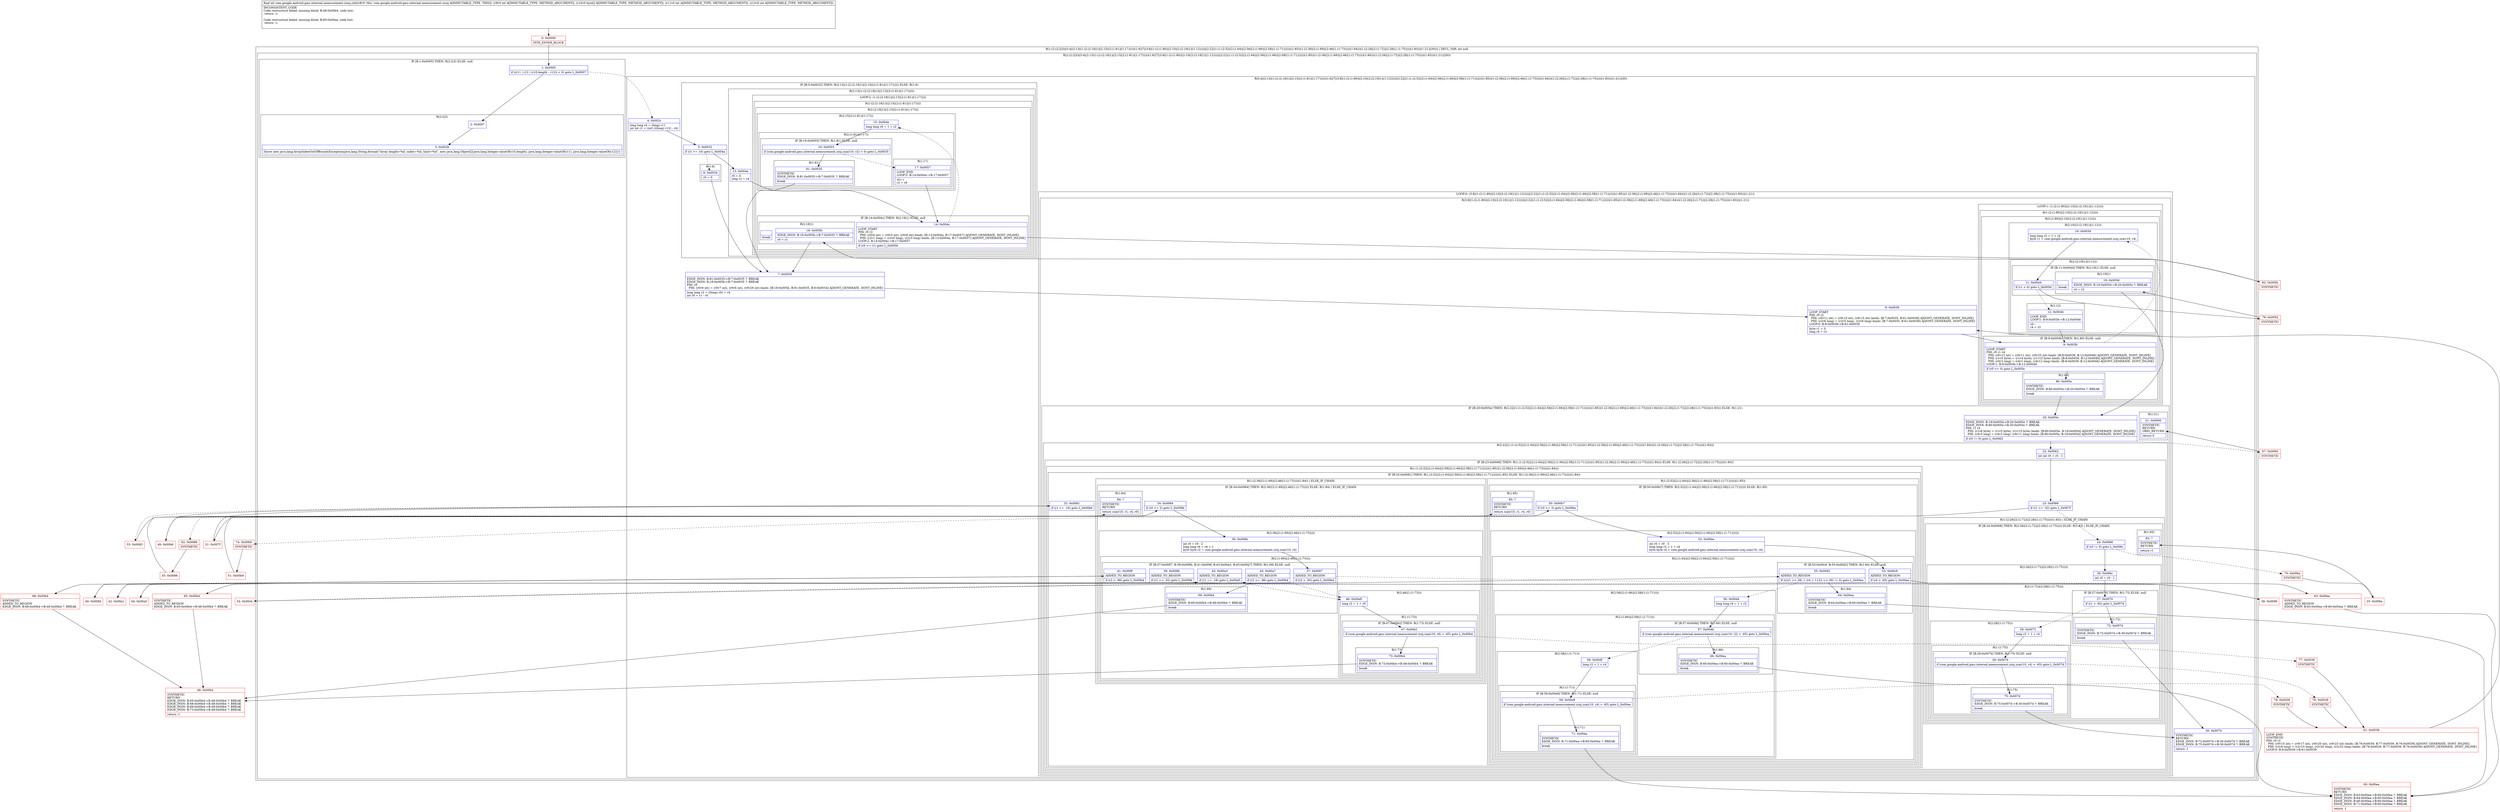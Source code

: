 digraph "CFG forcom.google.android.gms.internal.measurement.zzxq.zzb(I[BII)I" {
subgraph cluster_Region_938437310 {
label = "R(1:(2:(2:2|3)|(5:4|(2:13|(1:(2:(2:18|1)|(2:15|(2:(1:81)|(1:17))))))(1:6)|7|(3:8|(1:(2:(1:80)|(2:10|(2:(2:19|1)|(1:12)))))|(2:22|(1:(1:(2:52|(2:(1:64)|(2:56|(2:(1:66)|(2:58|(1:(1:71)))))))(1:85))(1:(2:36|(2:(1:69)|(2:46|(1:(1:73)))))(1:84)))(1:(2:26|(2:(1:72)|(2:28|(1:(1:75)))))(1:83)))(1:21))|30))) | DECL_VAR: int null\l";
node [shape=record,color=blue];
subgraph cluster_Region_227122521 {
label = "R(2:(2:2|3)|(5:4|(2:13|(1:(2:(2:18|1)|(2:15|(2:(1:81)|(1:17))))))(1:6)|7|(3:8|(1:(2:(1:80)|(2:10|(2:(2:19|1)|(1:12)))))|(2:22|(1:(1:(2:52|(2:(1:64)|(2:56|(2:(1:66)|(2:58|(1:(1:71)))))))(1:85))(1:(2:36|(2:(1:69)|(2:46|(1:(1:73)))))(1:84)))(1:(2:26|(2:(1:72)|(2:28|(1:(1:75)))))(1:83)))(1:21))|30))";
node [shape=record,color=blue];
subgraph cluster_IfRegion_1690499864 {
label = "IF [B:1:0x0005] THEN: R(2:2|3) ELSE: null";
node [shape=record,color=blue];
Node_1 [shape=record,label="{1\:\ 0x0005|if ((r11 \| r12 \| (r10.length \- r12)) \< 0) goto L_0x0007\l}"];
subgraph cluster_Region_1734279697 {
label = "R(2:2|3)";
node [shape=record,color=blue];
Node_2 [shape=record,label="{2\:\ 0x0007}"];
Node_3 [shape=record,label="{3\:\ 0x002b|throw new java.lang.ArrayIndexOutOfBoundsException(java.lang.String.format(\"Array length=%d, index=%d, limit=%d\", new java.lang.Object[]\{java.lang.Integer.valueOf(r10.length), java.lang.Integer.valueOf(r11), java.lang.Integer.valueOf(r12)\}))\l}"];
}
}
subgraph cluster_Region_767803289 {
label = "R(5:4|(2:13|(1:(2:(2:18|1)|(2:15|(2:(1:81)|(1:17))))))(1:6)|7|(3:8|(1:(2:(1:80)|(2:10|(2:(2:19|1)|(1:12)))))|(2:22|(1:(1:(2:52|(2:(1:64)|(2:56|(2:(1:66)|(2:58|(1:(1:71)))))))(1:85))(1:(2:36|(2:(1:69)|(2:46|(1:(1:73)))))(1:84)))(1:(2:26|(2:(1:72)|(2:28|(1:(1:75)))))(1:83)))(1:21))|30)";
node [shape=record,color=blue];
Node_4 [shape=record,label="{4\:\ 0x002c|long long r4 = (long) r11\lint int r1 = (int) (((long) r12) \- r4)\l}"];
subgraph cluster_IfRegion_2120375244 {
label = "IF [B:5:0x0032] THEN: R(2:13|(1:(2:(2:18|1)|(2:15|(2:(1:81)|(1:17)))))) ELSE: R(1:6)";
node [shape=record,color=blue];
Node_5 [shape=record,label="{5\:\ 0x0032|if (r1 \>= 16) goto L_0x004a\l}"];
subgraph cluster_Region_1004651320 {
label = "R(2:13|(1:(2:(2:18|1)|(2:15|(2:(1:81)|(1:17))))))";
node [shape=record,color=blue];
Node_13 [shape=record,label="{13\:\ 0x004a|r0 = 0\llong r2 = r4\l}"];
subgraph cluster_LoopRegion_732511966 {
label = "LOOP:2: (1:(2:(2:18|1)|(2:15|(2:(1:81)|(1:17)))))";
node [shape=record,color=blue];
subgraph cluster_Region_1779113383 {
label = "R(1:(2:(2:18|1)|(2:15|(2:(1:81)|(1:17)))))";
node [shape=record,color=blue];
subgraph cluster_Region_425865669 {
label = "R(2:(2:18|1)|(2:15|(2:(1:81)|(1:17))))";
node [shape=record,color=blue];
subgraph cluster_IfRegion_131548243 {
label = "IF [B:14:0x004c] THEN: R(2:18|1) ELSE: null";
node [shape=record,color=blue];
Node_14 [shape=record,label="{14\:\ 0x004c|LOOP_START\lPHI: r0 r2 \l  PHI: (r0v6 int) = (r0v5 int), (r0v8 int) binds: [B:13:0x004a, B:17:0x0057] A[DONT_GENERATE, DONT_INLINE]\l  PHI: (r2v1 long) = (r2v0 long), (r2v3 long) binds: [B:13:0x004a, B:17:0x0057] A[DONT_GENERATE, DONT_INLINE]\lLOOP:2: B:14:0x004c\-\>B:17:0x0057\l|if (r0 \>= r1) goto L_0x005b\l}"];
subgraph cluster_Region_928517191 {
label = "R(2:18|1)";
node [shape=record,color=blue];
Node_18 [shape=record,label="{18\:\ 0x005b|EDGE_INSN: B:18:0x005b\-\>B:7:0x0035 ?: BREAK  \l|r0 = r1\l}"];
Node_InsnContainer_104003442 [shape=record,label="{|break\l}"];
}
}
subgraph cluster_Region_1401770597 {
label = "R(2:15|(2:(1:81)|(1:17)))";
node [shape=record,color=blue];
Node_15 [shape=record,label="{15\:\ 0x004e|long long r6 = 1 + r2\l}"];
subgraph cluster_Region_1687119524 {
label = "R(2:(1:81)|(1:17))";
node [shape=record,color=blue];
subgraph cluster_IfRegion_616580711 {
label = "IF [B:16:0x0055] THEN: R(1:81) ELSE: null";
node [shape=record,color=blue];
Node_16 [shape=record,label="{16\:\ 0x0055|if (com.google.android.gms.internal.measurement.zzxj.zza(r10, r2) \< 0) goto L_0x0035\l}"];
subgraph cluster_Region_1448851895 {
label = "R(1:81)";
node [shape=record,color=blue];
Node_81 [shape=record,label="{81\:\ 0x0035|SYNTHETIC\lEDGE_INSN: B:81:0x0035\-\>B:7:0x0035 ?: BREAK  \l|break\l}"];
}
}
subgraph cluster_Region_43377047 {
label = "R(1:17)";
node [shape=record,color=blue];
Node_17 [shape=record,label="{17\:\ 0x0057|LOOP_END\lLOOP:2: B:14:0x004c\-\>B:17:0x0057\l|r0++\lr2 = r6\l}"];
}
}
}
}
}
}
}
subgraph cluster_Region_1858434610 {
label = "R(1:6)";
node [shape=record,color=blue];
Node_6 [shape=record,label="{6\:\ 0x0034|r0 = 0\l}"];
}
}
Node_7 [shape=record,label="{7\:\ 0x0035|EDGE_INSN: B:81:0x0035\-\>B:7:0x0035 ?: BREAK  \lEDGE_INSN: B:18:0x005b\-\>B:7:0x0035 ?: BREAK  \lPHI: r0 \l  PHI: (r0v9 int) = (r0v7 int), (r0v6 int), (r0v26 int) binds: [B:18:0x005b, B:81:0x0035, B:6:0x0034] A[DONT_GENERATE, DONT_INLINE]\l|long long r2 = ((long) r0) + r4\lint r0 = r1 \- r0\l}"];
subgraph cluster_LoopRegion_1589597856 {
label = "LOOP:0: (3:8|(1:(2:(1:80)|(2:10|(2:(2:19|1)|(1:12)))))|(2:22|(1:(1:(2:52|(2:(1:64)|(2:56|(2:(1:66)|(2:58|(1:(1:71)))))))(1:85))(1:(2:36|(2:(1:69)|(2:46|(1:(1:73)))))(1:84)))(1:(2:26|(2:(1:72)|(2:28|(1:(1:75)))))(1:83)))(1:21))";
node [shape=record,color=blue];
subgraph cluster_Region_1404563449 {
label = "R(3:8|(1:(2:(1:80)|(2:10|(2:(2:19|1)|(1:12)))))|(2:22|(1:(1:(2:52|(2:(1:64)|(2:56|(2:(1:66)|(2:58|(1:(1:71)))))))(1:85))(1:(2:36|(2:(1:69)|(2:46|(1:(1:73)))))(1:84)))(1:(2:26|(2:(1:72)|(2:28|(1:(1:75)))))(1:83)))(1:21))";
node [shape=record,color=blue];
Node_8 [shape=record,label="{8\:\ 0x0039|LOOP_START\lPHI: r0 r2 \l  PHI: (r0v11 int) = (r0v10 int), (r0v15 int) binds: [B:7:0x0035, B:61:0x0039] A[DONT_GENERATE, DONT_INLINE]\l  PHI: (r2v6 long) = (r2v5 long), (r2v8 long) binds: [B:7:0x0035, B:61:0x0039] A[DONT_GENERATE, DONT_INLINE]\lLOOP:0: B:8:0x0039\-\>B:61:0x0039\l|byte r1 = 0\llong r4 = r2\l}"];
subgraph cluster_LoopRegion_1336386402 {
label = "LOOP:1: (1:(2:(1:80)|(2:10|(2:(2:19|1)|(1:12)))))";
node [shape=record,color=blue];
subgraph cluster_Region_1350719092 {
label = "R(1:(2:(1:80)|(2:10|(2:(2:19|1)|(1:12)))))";
node [shape=record,color=blue];
subgraph cluster_Region_1528814546 {
label = "R(2:(1:80)|(2:10|(2:(2:19|1)|(1:12))))";
node [shape=record,color=blue];
subgraph cluster_IfRegion_373193399 {
label = "IF [B:9:0x003b] THEN: R(1:80) ELSE: null";
node [shape=record,color=blue];
Node_9 [shape=record,label="{9\:\ 0x003b|LOOP_START\lPHI: r0 r1 r4 \l  PHI: (r0v12 int) = (r0v11 int), (r0v25 int) binds: [B:8:0x0039, B:12:0x0046] A[DONT_GENERATE, DONT_INLINE]\l  PHI: (r1v5 byte) = (r1v4 byte), (r1v15 byte) binds: [B:8:0x0039, B:12:0x0046] A[DONT_GENERATE, DONT_INLINE]\l  PHI: (r4v2 long) = (r4v1 long), (r4v12 long) binds: [B:8:0x0039, B:12:0x0046] A[DONT_GENERATE, DONT_INLINE]\lLOOP:1: B:9:0x003b\-\>B:12:0x0046\l|if (r0 \<= 0) goto L_0x005e\l}"];
subgraph cluster_Region_2133957703 {
label = "R(1:80)";
node [shape=record,color=blue];
Node_80 [shape=record,label="{80\:\ 0x005e|SYNTHETIC\lEDGE_INSN: B:80:0x005e\-\>B:20:0x005e ?: BREAK  \l|break\l}"];
}
}
subgraph cluster_Region_1134712761 {
label = "R(2:10|(2:(2:19|1)|(1:12)))";
node [shape=record,color=blue];
Node_10 [shape=record,label="{10\:\ 0x003d|long long r2 = 1 + r4\lbyte r1 = com.google.android.gms.internal.measurement.zzxj.zza(r10, r4)\l}"];
subgraph cluster_Region_234851440 {
label = "R(2:(2:19|1)|(1:12))";
node [shape=record,color=blue];
subgraph cluster_IfRegion_1996356247 {
label = "IF [B:11:0x0044] THEN: R(2:19|1) ELSE: null";
node [shape=record,color=blue];
Node_11 [shape=record,label="{11\:\ 0x0044|if (r1 \< 0) goto L_0x005d\l}"];
subgraph cluster_Region_531398591 {
label = "R(2:19|1)";
node [shape=record,color=blue];
Node_19 [shape=record,label="{19\:\ 0x005d|EDGE_INSN: B:19:0x005d\-\>B:20:0x005e ?: BREAK  \l|r4 = r2\l}"];
Node_InsnContainer_1326209613 [shape=record,label="{|break\l}"];
}
}
subgraph cluster_Region_269645883 {
label = "R(1:12)";
node [shape=record,color=blue];
Node_12 [shape=record,label="{12\:\ 0x0046|LOOP_END\lLOOP:1: B:9:0x003b\-\>B:12:0x0046\l|r0\-\-\lr4 = r2\l}"];
}
}
}
}
}
}
subgraph cluster_IfRegion_139413574 {
label = "IF [B:20:0x005e] THEN: R(2:22|(1:(1:(2:52|(2:(1:64)|(2:56|(2:(1:66)|(2:58|(1:(1:71)))))))(1:85))(1:(2:36|(2:(1:69)|(2:46|(1:(1:73)))))(1:84)))(1:(2:26|(2:(1:72)|(2:28|(1:(1:75)))))(1:83))) ELSE: R(1:21)";
node [shape=record,color=blue];
Node_20 [shape=record,label="{20\:\ 0x005e|EDGE_INSN: B:19:0x005d\-\>B:20:0x005e ?: BREAK  \lEDGE_INSN: B:80:0x005e\-\>B:20:0x005e ?: BREAK  \lPHI: r1 r4 \l  PHI: (r1v6 byte) = (r1v5 byte), (r1v15 byte) binds: [B:80:0x005e, B:19:0x005d] A[DONT_GENERATE, DONT_INLINE]\l  PHI: (r4v3 long) = (r4v2 long), (r4v11 long) binds: [B:80:0x005e, B:19:0x005d] A[DONT_GENERATE, DONT_INLINE]\l|if (r0 != 0) goto L_0x0062\l}"];
subgraph cluster_Region_1089612860 {
label = "R(2:22|(1:(1:(2:52|(2:(1:64)|(2:56|(2:(1:66)|(2:58|(1:(1:71)))))))(1:85))(1:(2:36|(2:(1:69)|(2:46|(1:(1:73)))))(1:84)))(1:(2:26|(2:(1:72)|(2:28|(1:(1:75)))))(1:83)))";
node [shape=record,color=blue];
Node_22 [shape=record,label="{22\:\ 0x0062|int int r0 = r0 \- 1\l}"];
subgraph cluster_IfRegion_648832696 {
label = "IF [B:23:0x0066] THEN: R(1:(1:(2:52|(2:(1:64)|(2:56|(2:(1:66)|(2:58|(1:(1:71)))))))(1:85))(1:(2:36|(2:(1:69)|(2:46|(1:(1:73)))))(1:84))) ELSE: R(1:(2:26|(2:(1:72)|(2:28|(1:(1:75)))))(1:83))";
node [shape=record,color=blue];
Node_23 [shape=record,label="{23\:\ 0x0066|if (r1 \>= \-32) goto L_0x007f\l}"];
subgraph cluster_Region_1793644853 {
label = "R(1:(1:(2:52|(2:(1:64)|(2:56|(2:(1:66)|(2:58|(1:(1:71)))))))(1:85))(1:(2:36|(2:(1:69)|(2:46|(1:(1:73)))))(1:84)))";
node [shape=record,color=blue];
subgraph cluster_IfRegion_1414731603 {
label = "IF [B:32:0x0081] THEN: R(1:(2:52|(2:(1:64)|(2:56|(2:(1:66)|(2:58|(1:(1:71)))))))(1:85)) ELSE: R(1:(2:36|(2:(1:69)|(2:46|(1:(1:73)))))(1:84))";
node [shape=record,color=blue];
Node_32 [shape=record,label="{32\:\ 0x0081|if (r1 \>= \-16) goto L_0x00b6\l}"];
subgraph cluster_Region_424190859 {
label = "R(1:(2:52|(2:(1:64)|(2:56|(2:(1:66)|(2:58|(1:(1:71)))))))(1:85))";
node [shape=record,color=blue];
subgraph cluster_IfRegion_842212419 {
label = "IF [B:50:0x00b7] THEN: R(2:52|(2:(1:64)|(2:56|(2:(1:66)|(2:58|(1:(1:71))))))) ELSE: R(1:85)";
node [shape=record,color=blue];
Node_50 [shape=record,label="{50\:\ 0x00b7|if (r0 \>= 3) goto L_0x00be\l}"];
subgraph cluster_Region_2122255012 {
label = "R(2:52|(2:(1:64)|(2:56|(2:(1:66)|(2:58|(1:(1:71)))))))";
node [shape=record,color=blue];
Node_52 [shape=record,label="{52\:\ 0x00be|int r0 = r0 \- 3\llong long r2 = 1 + r4\lbyte byte r4 = com.google.android.gms.internal.measurement.zzxj.zza(r10, r4)\l}"];
subgraph cluster_Region_1755656414 {
label = "R(2:(1:64)|(2:56|(2:(1:66)|(2:58|(1:(1:71))))))";
node [shape=record,color=blue];
subgraph cluster_IfRegion_85021225 {
label = "IF [B:53:0x00c9, B:55:0x00d2] THEN: R(1:64) ELSE: null";
node [shape=record,color=blue];
Node_53 [shape=record,label="{53\:\ 0x00c9|ADDED_TO_REGION\l|if (r4 \> \-65) goto L_0x00ea\l}"];
Node_55 [shape=record,label="{55\:\ 0x00d2|ADDED_TO_REGION\l|if ((((r1 \<\< 28) + (r4 + 112)) \>\> 30) != 0) goto L_0x00ea\l}"];
subgraph cluster_Region_1163317685 {
label = "R(1:64)";
node [shape=record,color=blue];
Node_64 [shape=record,label="{64\:\ 0x00ea|SYNTHETIC\lEDGE_INSN: B:64:0x00ea\-\>B:60:0x00ea ?: BREAK  \l|break\l}"];
}
}
subgraph cluster_Region_950023339 {
label = "R(2:56|(2:(1:66)|(2:58|(1:(1:71)))))";
node [shape=record,color=blue];
Node_56 [shape=record,label="{56\:\ 0x00d4|long long r4 = 1 + r2\l}"];
subgraph cluster_Region_1767606619 {
label = "R(2:(1:66)|(2:58|(1:(1:71))))";
node [shape=record,color=blue];
subgraph cluster_IfRegion_320478912 {
label = "IF [B:57:0x00dd] THEN: R(1:66) ELSE: null";
node [shape=record,color=blue];
Node_57 [shape=record,label="{57\:\ 0x00dd|if (com.google.android.gms.internal.measurement.zzxj.zza(r10, r2) \> \-65) goto L_0x00ea\l}"];
subgraph cluster_Region_894642944 {
label = "R(1:66)";
node [shape=record,color=blue];
Node_66 [shape=record,label="{66\:\ 0x00ea|SYNTHETIC\lEDGE_INSN: B:66:0x00ea\-\>B:60:0x00ea ?: BREAK  \l|break\l}"];
}
}
subgraph cluster_Region_158634545 {
label = "R(2:58|(1:(1:71)))";
node [shape=record,color=blue];
Node_58 [shape=record,label="{58\:\ 0x00df|long r2 = 1 + r4\l}"];
subgraph cluster_Region_1949421236 {
label = "R(1:(1:71))";
node [shape=record,color=blue];
subgraph cluster_IfRegion_577145018 {
label = "IF [B:59:0x00e8] THEN: R(1:71) ELSE: null";
node [shape=record,color=blue];
Node_59 [shape=record,label="{59\:\ 0x00e8|if (com.google.android.gms.internal.measurement.zzxj.zza(r10, r4) \> \-65) goto L_0x00ea\l}"];
subgraph cluster_Region_119104254 {
label = "R(1:71)";
node [shape=record,color=blue];
Node_71 [shape=record,label="{71\:\ 0x00ea|SYNTHETIC\lEDGE_INSN: B:71:0x00ea\-\>B:60:0x00ea ?: BREAK  \l|break\l}"];
}
}
}
}
}
}
}
}
subgraph cluster_Region_1423954605 {
label = "R(1:85)";
node [shape=record,color=blue];
Node_85 [shape=record,label="{85\:\ ?|SYNTHETIC\lRETURN\l|return zza(r10, r1, r4, r0)\l}"];
}
}
}
subgraph cluster_Region_851259927 {
label = "R(1:(2:36|(2:(1:69)|(2:46|(1:(1:73)))))(1:84)) | ELSE_IF_CHAIN\l";
node [shape=record,color=blue];
subgraph cluster_IfRegion_721635792 {
label = "IF [B:34:0x0084] THEN: R(2:36|(2:(1:69)|(2:46|(1:(1:73))))) ELSE: R(1:84) | ELSE_IF_CHAIN\l";
node [shape=record,color=blue];
Node_34 [shape=record,label="{34\:\ 0x0084|if (r0 \>= 2) goto L_0x008b\l}"];
subgraph cluster_Region_441489385 {
label = "R(2:36|(2:(1:69)|(2:46|(1:(1:73)))))";
node [shape=record,color=blue];
Node_36 [shape=record,label="{36\:\ 0x008b|int r0 = r0 \- 2\llong long r6 = r4 + 1\lbyte byte r2 = com.google.android.gms.internal.measurement.zzxj.zza(r10, r4)\l}"];
subgraph cluster_Region_505025643 {
label = "R(2:(1:69)|(2:46|(1:(1:73))))";
node [shape=record,color=blue];
subgraph cluster_IfRegion_285472552 {
label = "IF [B:37:0x0097, B:39:0x009b, B:41:0x009f, B:43:0x00a3, B:45:0x00a7] THEN: R(1:69) ELSE: null";
node [shape=record,color=blue];
Node_37 [shape=record,label="{37\:\ 0x0097|ADDED_TO_REGION\l|if (r2 \> \-65) goto L_0x00b4\l}"];
Node_39 [shape=record,label="{39\:\ 0x009b|ADDED_TO_REGION\l|if (r1 == \-32) goto L_0x009d\l}"];
Node_41 [shape=record,label="{41\:\ 0x009f|ADDED_TO_REGION\l|if (r2 \< \-96) goto L_0x00b4\l}"];
Node_43 [shape=record,label="{43\:\ 0x00a3|ADDED_TO_REGION\l|if (r1 == \-19) goto L_0x00a5\l}"];
Node_45 [shape=record,label="{45\:\ 0x00a7|ADDED_TO_REGION\l|if (r2 \>= \-96) goto L_0x00b4\l}"];
subgraph cluster_Region_1688481138 {
label = "R(1:69)";
node [shape=record,color=blue];
Node_69 [shape=record,label="{69\:\ 0x00b4|SYNTHETIC\lEDGE_INSN: B:69:0x00b4\-\>B:48:0x00b4 ?: BREAK  \l|break\l}"];
}
}
subgraph cluster_Region_1279594955 {
label = "R(2:46|(1:(1:73)))";
node [shape=record,color=blue];
Node_46 [shape=record,label="{46\:\ 0x00a9|long r2 = 1 + r6\l}"];
subgraph cluster_Region_686210442 {
label = "R(1:(1:73))";
node [shape=record,color=blue];
subgraph cluster_IfRegion_29342884 {
label = "IF [B:47:0x00b2] THEN: R(1:73) ELSE: null";
node [shape=record,color=blue];
Node_47 [shape=record,label="{47\:\ 0x00b2|if (com.google.android.gms.internal.measurement.zzxj.zza(r10, r6) \> \-65) goto L_0x00b4\l}"];
subgraph cluster_Region_1930436363 {
label = "R(1:73)";
node [shape=record,color=blue];
Node_73 [shape=record,label="{73\:\ 0x00b4|SYNTHETIC\lEDGE_INSN: B:73:0x00b4\-\>B:48:0x00b4 ?: BREAK  \l|break\l}"];
}
}
}
}
}
}
subgraph cluster_Region_1571193812 {
label = "R(1:84)";
node [shape=record,color=blue];
Node_84 [shape=record,label="{84\:\ ?|SYNTHETIC\lRETURN\l|return zza(r10, r1, r4, r0)\l}"];
}
}
}
}
}
subgraph cluster_Region_1038611534 {
label = "R(1:(2:26|(2:(1:72)|(2:28|(1:(1:75)))))(1:83)) | ELSE_IF_CHAIN\l";
node [shape=record,color=blue];
subgraph cluster_IfRegion_1462672008 {
label = "IF [B:24:0x0068] THEN: R(2:26|(2:(1:72)|(2:28|(1:(1:75))))) ELSE: R(1:83) | ELSE_IF_CHAIN\l";
node [shape=record,color=blue];
Node_24 [shape=record,label="{24\:\ 0x0068|if (r0 != 0) goto L_0x006c\l}"];
subgraph cluster_Region_2092341363 {
label = "R(2:26|(2:(1:72)|(2:28|(1:(1:75)))))";
node [shape=record,color=blue];
Node_26 [shape=record,label="{26\:\ 0x006c|int r0 = r0 \- 1\l}"];
subgraph cluster_Region_2020446525 {
label = "R(2:(1:72)|(2:28|(1:(1:75))))";
node [shape=record,color=blue];
subgraph cluster_IfRegion_1386807891 {
label = "IF [B:27:0x0070] THEN: R(1:72) ELSE: null";
node [shape=record,color=blue];
Node_27 [shape=record,label="{27\:\ 0x0070|if (r1 \< \-62) goto L_0x007d\l}"];
subgraph cluster_Region_1702521175 {
label = "R(1:72)";
node [shape=record,color=blue];
Node_72 [shape=record,label="{72\:\ 0x007d|SYNTHETIC\lEDGE_INSN: B:72:0x007d\-\>B:30:0x007d ?: BREAK  \l|break\l}"];
}
}
subgraph cluster_Region_1977773148 {
label = "R(2:28|(1:(1:75)))";
node [shape=record,color=blue];
Node_28 [shape=record,label="{28\:\ 0x0072|long r2 = 1 + r4\l}"];
subgraph cluster_Region_383900340 {
label = "R(1:(1:75))";
node [shape=record,color=blue];
subgraph cluster_IfRegion_84761987 {
label = "IF [B:29:0x007b] THEN: R(1:75) ELSE: null";
node [shape=record,color=blue];
Node_29 [shape=record,label="{29\:\ 0x007b|if (com.google.android.gms.internal.measurement.zzxj.zza(r10, r4) \> \-65) goto L_0x007d\l}"];
subgraph cluster_Region_338037154 {
label = "R(1:75)";
node [shape=record,color=blue];
Node_75 [shape=record,label="{75\:\ 0x007d|SYNTHETIC\lEDGE_INSN: B:75:0x007d\-\>B:30:0x007d ?: BREAK  \l|break\l}"];
}
}
}
}
}
}
subgraph cluster_Region_2026502161 {
label = "R(1:83)";
node [shape=record,color=blue];
Node_83 [shape=record,label="{83\:\ ?|SYNTHETIC\lRETURN\l|return r1\l}"];
}
}
}
}
}
subgraph cluster_Region_5674594 {
label = "R(1:21)";
node [shape=record,color=blue];
Node_21 [shape=record,label="{21\:\ 0x0060|SYNTHETIC\lRETURN\lORIG_RETURN\l|return 0\l}"];
}
}
}
}
Node_30 [shape=record,label="{30\:\ 0x007d|SYNTHETIC\lRETURN\lEDGE_INSN: B:72:0x007d\-\>B:30:0x007d ?: BREAK  \lEDGE_INSN: B:75:0x007d\-\>B:30:0x007d ?: BREAK  \l|return \-1\l}"];
}
}
}
Node_0 [shape=record,color=red,label="{0\:\ 0x0000|MTH_ENTER_BLOCK\l}"];
Node_25 [shape=record,color=red,label="{25\:\ 0x006a}"];
Node_31 [shape=record,color=red,label="{31\:\ 0x007f}"];
Node_33 [shape=record,color=red,label="{33\:\ 0x0083}"];
Node_35 [shape=record,color=red,label="{35\:\ 0x0086}"];
Node_38 [shape=record,color=red,label="{38\:\ 0x0099}"];
Node_40 [shape=record,color=red,label="{40\:\ 0x009d}"];
Node_42 [shape=record,color=red,label="{42\:\ 0x00a1}"];
Node_44 [shape=record,color=red,label="{44\:\ 0x00a5}"];
Node_48 [shape=record,color=red,label="{48\:\ 0x00b4|SYNTHETIC\lRETURN\lEDGE_INSN: B:65:0x00b4\-\>B:48:0x00b4 ?: BREAK  \lEDGE_INSN: B:68:0x00b4\-\>B:48:0x00b4 ?: BREAK  \lEDGE_INSN: B:69:0x00b4\-\>B:48:0x00b4 ?: BREAK  \lEDGE_INSN: B:73:0x00b4\-\>B:48:0x00b4 ?: BREAK  \l|return \-1\l}"];
Node_49 [shape=record,color=red,label="{49\:\ 0x00b6}"];
Node_51 [shape=record,color=red,label="{51\:\ 0x00b9}"];
Node_54 [shape=record,color=red,label="{54\:\ 0x00cb}"];
Node_60 [shape=record,color=red,label="{60\:\ 0x00ea|SYNTHETIC\lRETURN\lEDGE_INSN: B:63:0x00ea\-\>B:60:0x00ea ?: BREAK  \lEDGE_INSN: B:64:0x00ea\-\>B:60:0x00ea ?: BREAK  \lEDGE_INSN: B:66:0x00ea\-\>B:60:0x00ea ?: BREAK  \lEDGE_INSN: B:71:0x00ea\-\>B:60:0x00ea ?: BREAK  \l|return \-1\l}"];
Node_61 [shape=record,color=red,label="{61\:\ 0x0039|LOOP_END\lSYNTHETIC\lPHI: r0 r2 \l  PHI: (r0v15 int) = (r0v17 int), (r0v20 int), (r0v23 int) binds: [B:78:0x0039, B:77:0x0039, B:76:0x0039] A[DONT_GENERATE, DONT_INLINE]\l  PHI: (r2v8 long) = (r2v15 long), (r2v20 long), (r2v23 long) binds: [B:78:0x0039, B:77:0x0039, B:76:0x0039] A[DONT_GENERATE, DONT_INLINE]\lLOOP:0: B:8:0x0039\-\>B:61:0x0039\l}"];
Node_62 [shape=record,color=red,label="{62\:\ 0x0086|SYNTHETIC\l}"];
Node_63 [shape=record,color=red,label="{63\:\ 0x00ea|SYNTHETIC\lADDED_TO_REGION\lEDGE_INSN: B:63:0x00ea\-\>B:60:0x00ea ?: BREAK  \l}"];
Node_65 [shape=record,color=red,label="{65\:\ 0x00b4|SYNTHETIC\lADDED_TO_REGION\lEDGE_INSN: B:65:0x00b4\-\>B:48:0x00b4 ?: BREAK  \l}"];
Node_67 [shape=record,color=red,label="{67\:\ 0x0060|SYNTHETIC\l}"];
Node_68 [shape=record,color=red,label="{68\:\ 0x00b4|SYNTHETIC\lADDED_TO_REGION\lEDGE_INSN: B:68:0x00b4\-\>B:48:0x00b4 ?: BREAK  \l}"];
Node_70 [shape=record,color=red,label="{70\:\ 0x006a|SYNTHETIC\l}"];
Node_74 [shape=record,color=red,label="{74\:\ 0x00b9|SYNTHETIC\l}"];
Node_76 [shape=record,color=red,label="{76\:\ 0x0039|SYNTHETIC\l}"];
Node_77 [shape=record,color=red,label="{77\:\ 0x0039|SYNTHETIC\l}"];
Node_78 [shape=record,color=red,label="{78\:\ 0x0039|SYNTHETIC\l}"];
Node_79 [shape=record,color=red,label="{79\:\ 0x005d|SYNTHETIC\l}"];
Node_82 [shape=record,color=red,label="{82\:\ 0x005b|SYNTHETIC\l}"];
MethodNode[shape=record,label="{final int com.google.android.gms.internal.measurement.zzxq.zzb((r8v0 'this' com.google.android.gms.internal.measurement.zzxq A[IMMUTABLE_TYPE, THIS]), (r9v0 int A[IMMUTABLE_TYPE, METHOD_ARGUMENT]), (r10v0 byte[] A[IMMUTABLE_TYPE, METHOD_ARGUMENT]), (r11v0 int A[IMMUTABLE_TYPE, METHOD_ARGUMENT]), (r12v0 int A[IMMUTABLE_TYPE, METHOD_ARGUMENT]))  | INCONSISTENT_CODE\lCode restructure failed: missing block: B:48:0x00b4, code lost:\l    return \-1;\l\lCode restructure failed: missing block: B:60:0x00ea, code lost:\l    return \-1;\l\l}"];
MethodNode -> Node_0;
Node_1 -> Node_2;
Node_1 -> Node_4[style=dashed];
Node_2 -> Node_3;
Node_4 -> Node_5;
Node_5 -> Node_6[style=dashed];
Node_5 -> Node_13;
Node_13 -> Node_14;
Node_14 -> Node_15[style=dashed];
Node_14 -> Node_82;
Node_18 -> Node_7;
Node_15 -> Node_16;
Node_16 -> Node_17[style=dashed];
Node_16 -> Node_81;
Node_81 -> Node_7;
Node_17 -> Node_14;
Node_6 -> Node_7;
Node_7 -> Node_8;
Node_8 -> Node_9;
Node_9 -> Node_10[style=dashed];
Node_9 -> Node_80;
Node_80 -> Node_20;
Node_10 -> Node_11;
Node_11 -> Node_12[style=dashed];
Node_11 -> Node_79;
Node_19 -> Node_20;
Node_12 -> Node_9;
Node_20 -> Node_22;
Node_20 -> Node_67[style=dashed];
Node_22 -> Node_23;
Node_23 -> Node_24[style=dashed];
Node_23 -> Node_31;
Node_32 -> Node_33[style=dashed];
Node_32 -> Node_49;
Node_50 -> Node_52;
Node_50 -> Node_74[style=dashed];
Node_52 -> Node_53;
Node_53 -> Node_54[style=dashed];
Node_53 -> Node_63;
Node_55 -> Node_56[style=dashed];
Node_55 -> Node_64;
Node_64 -> Node_60;
Node_56 -> Node_57;
Node_57 -> Node_58[style=dashed];
Node_57 -> Node_66;
Node_66 -> Node_60;
Node_58 -> Node_59;
Node_59 -> Node_71;
Node_59 -> Node_78[style=dashed];
Node_71 -> Node_60;
Node_34 -> Node_36;
Node_34 -> Node_62[style=dashed];
Node_36 -> Node_37;
Node_37 -> Node_38[style=dashed];
Node_37 -> Node_65;
Node_39 -> Node_40;
Node_39 -> Node_42[style=dashed];
Node_41 -> Node_42[style=dashed];
Node_41 -> Node_68;
Node_43 -> Node_44;
Node_43 -> Node_46[style=dashed];
Node_45 -> Node_46[style=dashed];
Node_45 -> Node_69;
Node_69 -> Node_48;
Node_46 -> Node_47;
Node_47 -> Node_73;
Node_47 -> Node_77[style=dashed];
Node_73 -> Node_48;
Node_24 -> Node_26;
Node_24 -> Node_70[style=dashed];
Node_26 -> Node_27;
Node_27 -> Node_28[style=dashed];
Node_27 -> Node_72;
Node_72 -> Node_30;
Node_28 -> Node_29;
Node_29 -> Node_75;
Node_29 -> Node_76[style=dashed];
Node_75 -> Node_30;
Node_0 -> Node_1;
Node_25 -> Node_83;
Node_31 -> Node_32;
Node_33 -> Node_34;
Node_35 -> Node_84;
Node_38 -> Node_39;
Node_40 -> Node_41;
Node_42 -> Node_43;
Node_44 -> Node_45;
Node_49 -> Node_50;
Node_51 -> Node_85;
Node_54 -> Node_55;
Node_61 -> Node_8;
Node_62 -> Node_35;
Node_63 -> Node_60;
Node_65 -> Node_48;
Node_67 -> Node_21;
Node_68 -> Node_48;
Node_70 -> Node_25;
Node_74 -> Node_51;
Node_76 -> Node_61;
Node_77 -> Node_61;
Node_78 -> Node_61;
Node_79 -> Node_19;
Node_82 -> Node_18;
}


